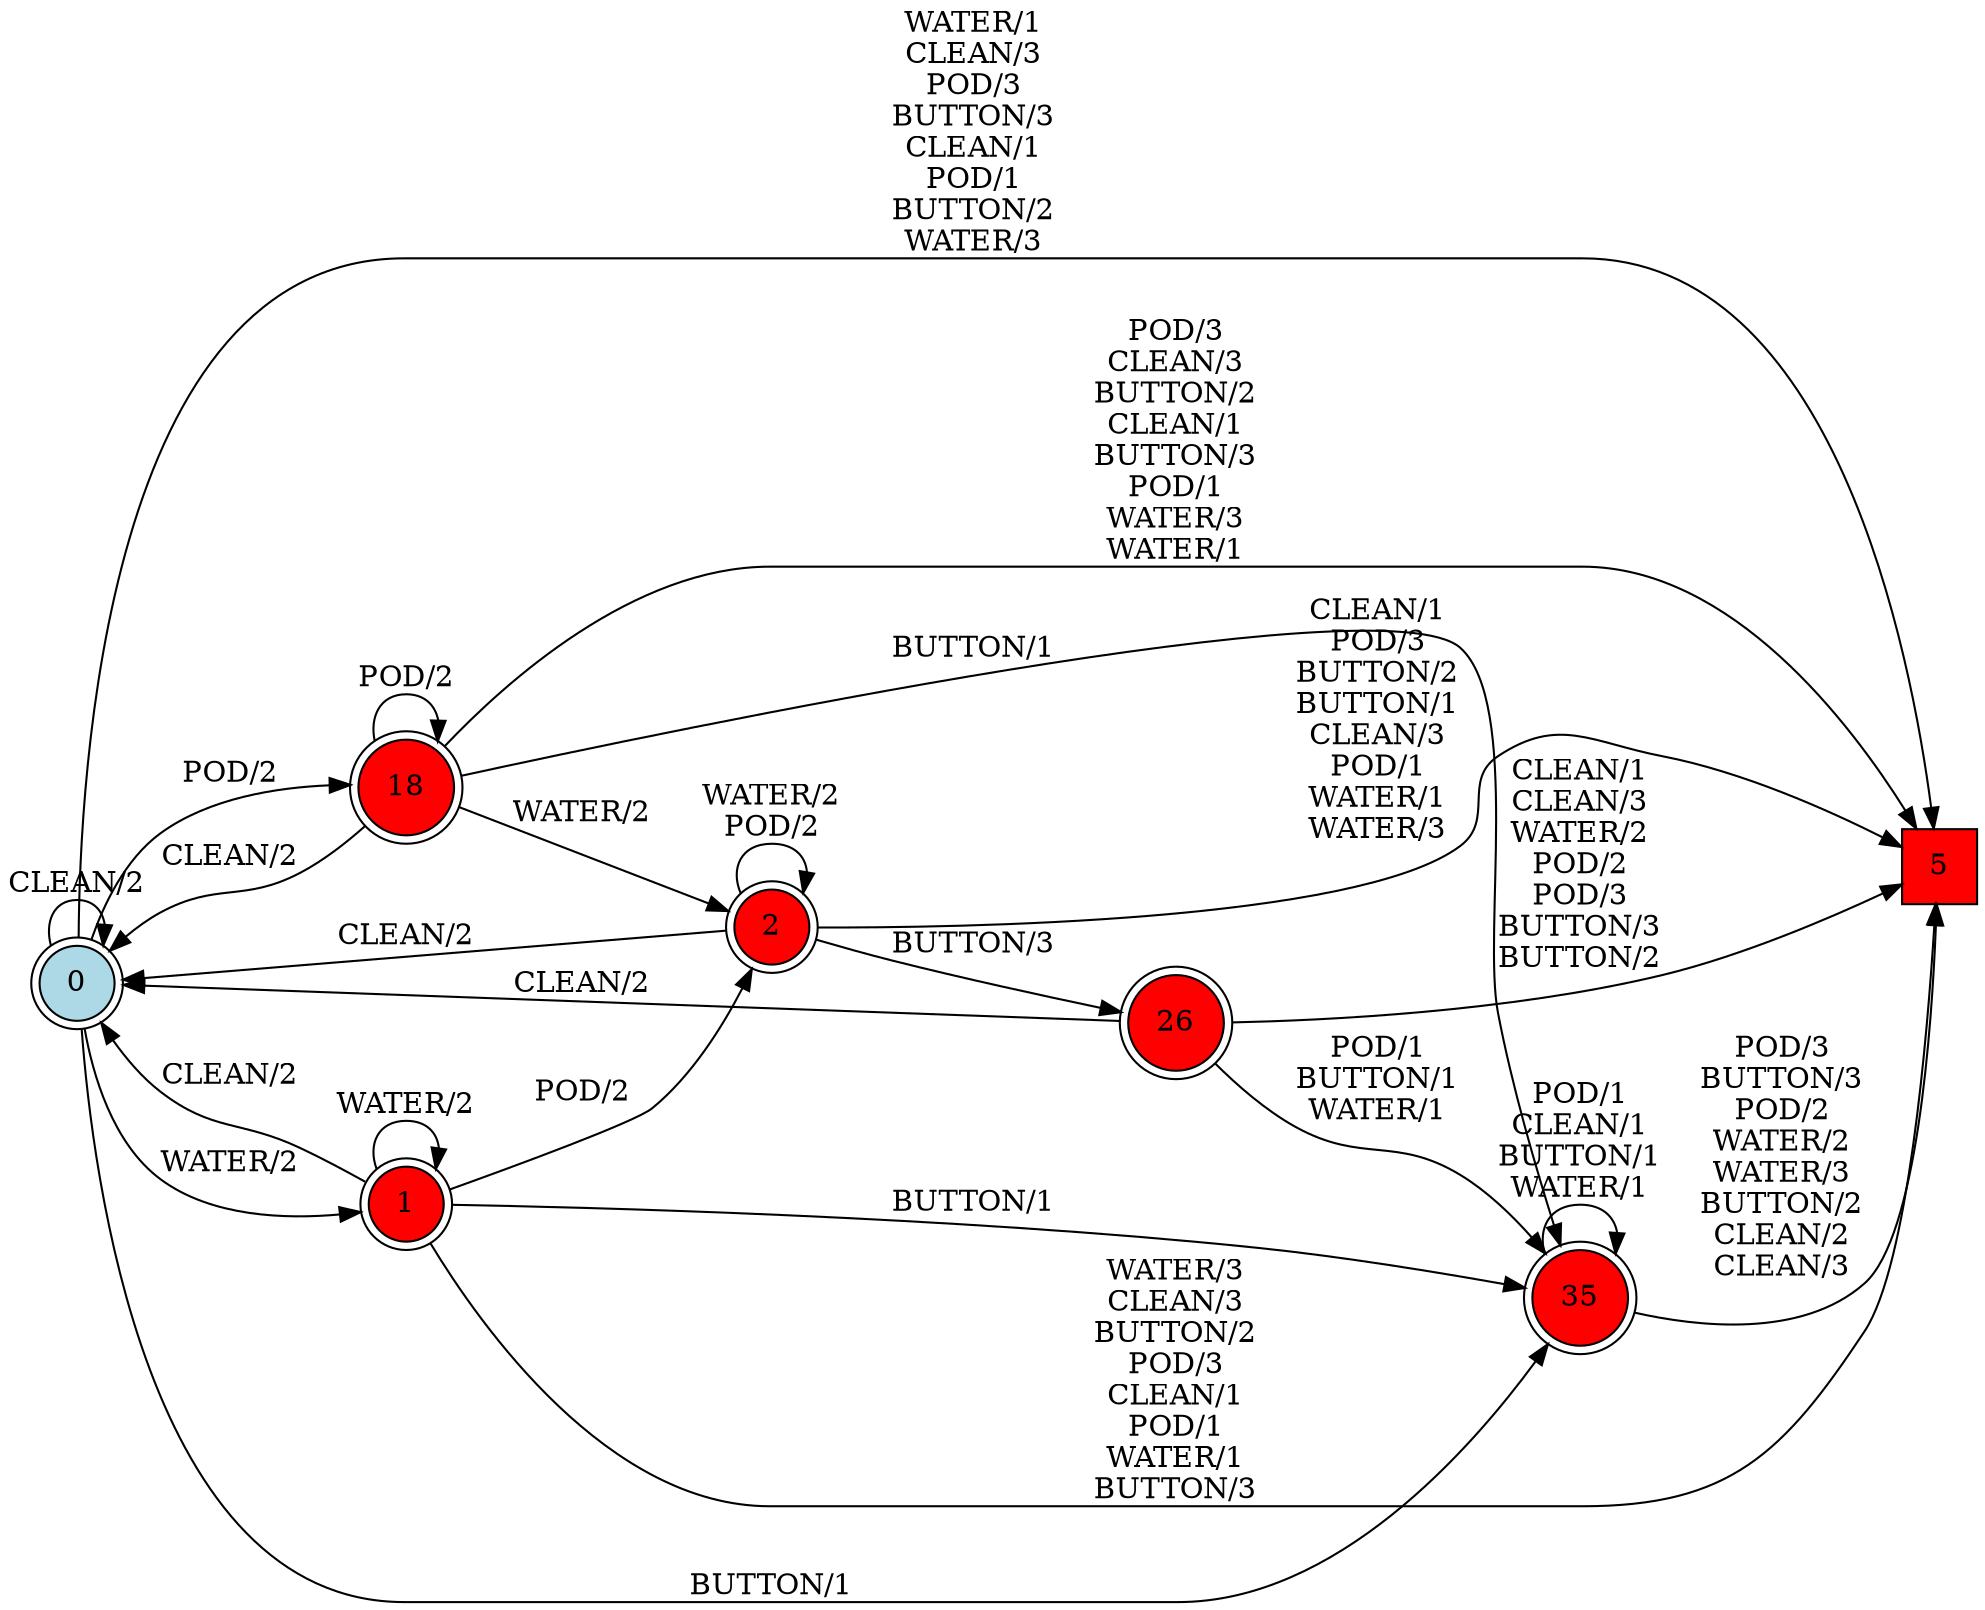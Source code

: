 digraph G {
  rankdir=LR;
  node [shape=circle, style=filled, fillcolor=white];
  "0" [isInitial=True, fillcolor=lightblue, shape=doublecircle];
  "1" [fillcolor=red, shape=doublecircle];
  "2" [fillcolor=red, shape=doublecircle];
  "5" [fillcolor=red, shape=square];
  "18" [fillcolor=red, shape=doublecircle];
  "26" [fillcolor=red, shape=doublecircle];
  "35" [fillcolor=red, shape=doublecircle];
  "0" -> "1" [label="WATER/2"];
  "0" -> "18" [label="POD/2"];
  "0" -> "35" [label="BUTTON/1"];
  "0" -> "5" [label="WATER/1\nCLEAN/3\nPOD/3\nBUTTON/3\nCLEAN/1\nPOD/1\nBUTTON/2\nWATER/3"];
  "0" -> "0" [label="CLEAN/2"];
  "1" -> "2" [label="POD/2"];
  "1" -> "5" [label="WATER/3\nCLEAN/3\nBUTTON/2\nPOD/3\nCLEAN/1\nPOD/1\nWATER/1\nBUTTON/3"];
  "1" -> "35" [label="BUTTON/1"];
  "1" -> "1" [label="WATER/2"];
  "1" -> "0" [label="CLEAN/2"];
  "2" -> "26" [label="BUTTON/3"];
  "2" -> "5" [label="CLEAN/1\nPOD/3\nBUTTON/2\nBUTTON/1\nCLEAN/3\nPOD/1\nWATER/1\nWATER/3"];
  "2" -> "0" [label="CLEAN/2"];
  "2" -> "2" [label="WATER/2\nPOD/2"];
  "18" -> "5" [label="POD/3\nCLEAN/3\nBUTTON/2\nCLEAN/1\nBUTTON/3\nPOD/1\nWATER/3\nWATER/1"];
  "18" -> "35" [label="BUTTON/1"];
  "18" -> "18" [label="POD/2"];
  "18" -> "0" [label="CLEAN/2"];
  "18" -> "2" [label="WATER/2"];
  "26" -> "5" [label="CLEAN/1\nCLEAN/3\nWATER/2\nPOD/2\nPOD/3\nBUTTON/3\nBUTTON/2"];
  "26" -> "35" [label="POD/1\nBUTTON/1\nWATER/1"];
  "26" -> "0" [label="CLEAN/2"];
  "35" -> "5" [label="POD/3\nBUTTON/3\nPOD/2\nWATER/2\nWATER/3\nBUTTON/2\nCLEAN/2\nCLEAN/3"];
  "35" -> "35" [label="POD/1\nCLEAN/1\nBUTTON/1\nWATER/1"];
}
